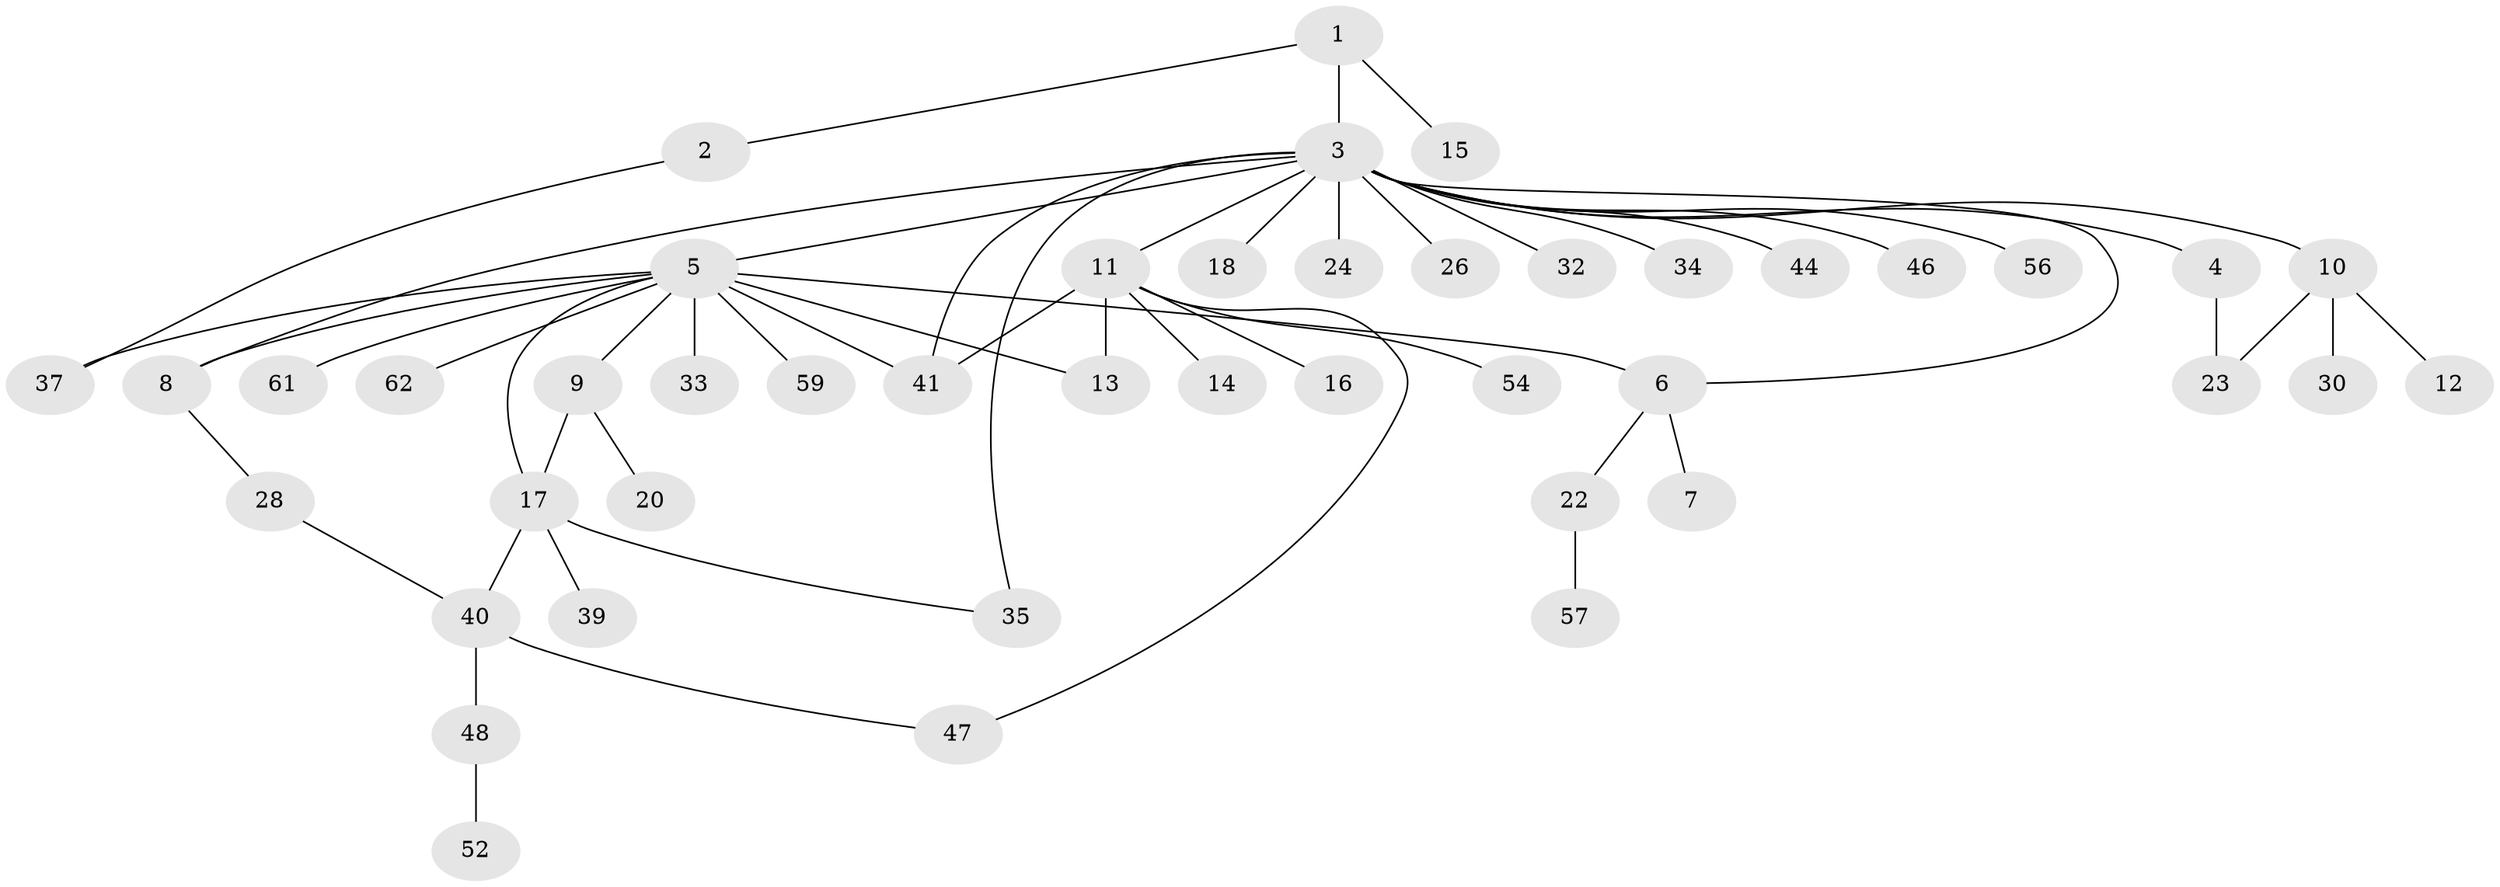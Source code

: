 // Generated by graph-tools (version 1.1) at 2025/23/03/03/25 07:23:54]
// undirected, 44 vertices, 54 edges
graph export_dot {
graph [start="1"]
  node [color=gray90,style=filled];
  1;
  2 [super="+27"];
  3 [super="+19"];
  4;
  5 [super="+25"];
  6 [super="+55"];
  7;
  8 [super="+49"];
  9 [super="+29"];
  10 [super="+60"];
  11 [super="+53"];
  12;
  13;
  14 [super="+58"];
  15 [super="+21"];
  16;
  17 [super="+45"];
  18;
  20;
  22 [super="+51"];
  23 [super="+31"];
  24 [super="+38"];
  26;
  28;
  30;
  32;
  33;
  34;
  35 [super="+36"];
  37;
  39;
  40 [super="+43"];
  41 [super="+42"];
  44;
  46;
  47;
  48 [super="+50"];
  52;
  54;
  56;
  57;
  59;
  61;
  62;
  1 -- 2;
  1 -- 3;
  1 -- 15;
  2 -- 37;
  3 -- 4;
  3 -- 5 [weight=2];
  3 -- 6;
  3 -- 8;
  3 -- 10;
  3 -- 11;
  3 -- 18;
  3 -- 24;
  3 -- 26;
  3 -- 32;
  3 -- 34;
  3 -- 35 [weight=2];
  3 -- 44;
  3 -- 46;
  3 -- 56;
  3 -- 41;
  4 -- 23;
  5 -- 6;
  5 -- 9;
  5 -- 13;
  5 -- 37;
  5 -- 61;
  5 -- 62;
  5 -- 8;
  5 -- 17;
  5 -- 33;
  5 -- 41;
  5 -- 59;
  6 -- 7;
  6 -- 22;
  8 -- 28;
  9 -- 17;
  9 -- 20;
  10 -- 12;
  10 -- 23;
  10 -- 30;
  11 -- 13;
  11 -- 14;
  11 -- 16;
  11 -- 47;
  11 -- 54;
  11 -- 41;
  17 -- 39;
  17 -- 40;
  17 -- 35;
  22 -- 57;
  28 -- 40;
  40 -- 47;
  40 -- 48;
  48 -- 52;
}
